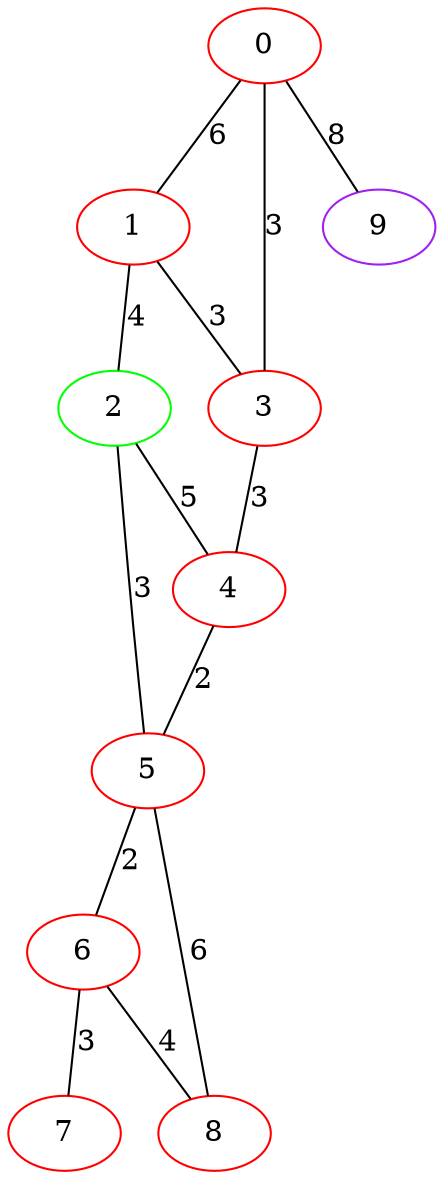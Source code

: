 graph "" {
0 [color=red, weight=1];
1 [color=red, weight=1];
2 [color=green, weight=2];
3 [color=red, weight=1];
4 [color=red, weight=1];
5 [color=red, weight=1];
6 [color=red, weight=1];
7 [color=red, weight=1];
8 [color=red, weight=1];
9 [color=purple, weight=4];
0 -- 1  [key=0, label=6];
0 -- 3  [key=0, label=3];
0 -- 9  [key=0, label=8];
1 -- 2  [key=0, label=4];
1 -- 3  [key=0, label=3];
2 -- 4  [key=0, label=5];
2 -- 5  [key=0, label=3];
3 -- 4  [key=0, label=3];
4 -- 5  [key=0, label=2];
5 -- 8  [key=0, label=6];
5 -- 6  [key=0, label=2];
6 -- 8  [key=0, label=4];
6 -- 7  [key=0, label=3];
}
